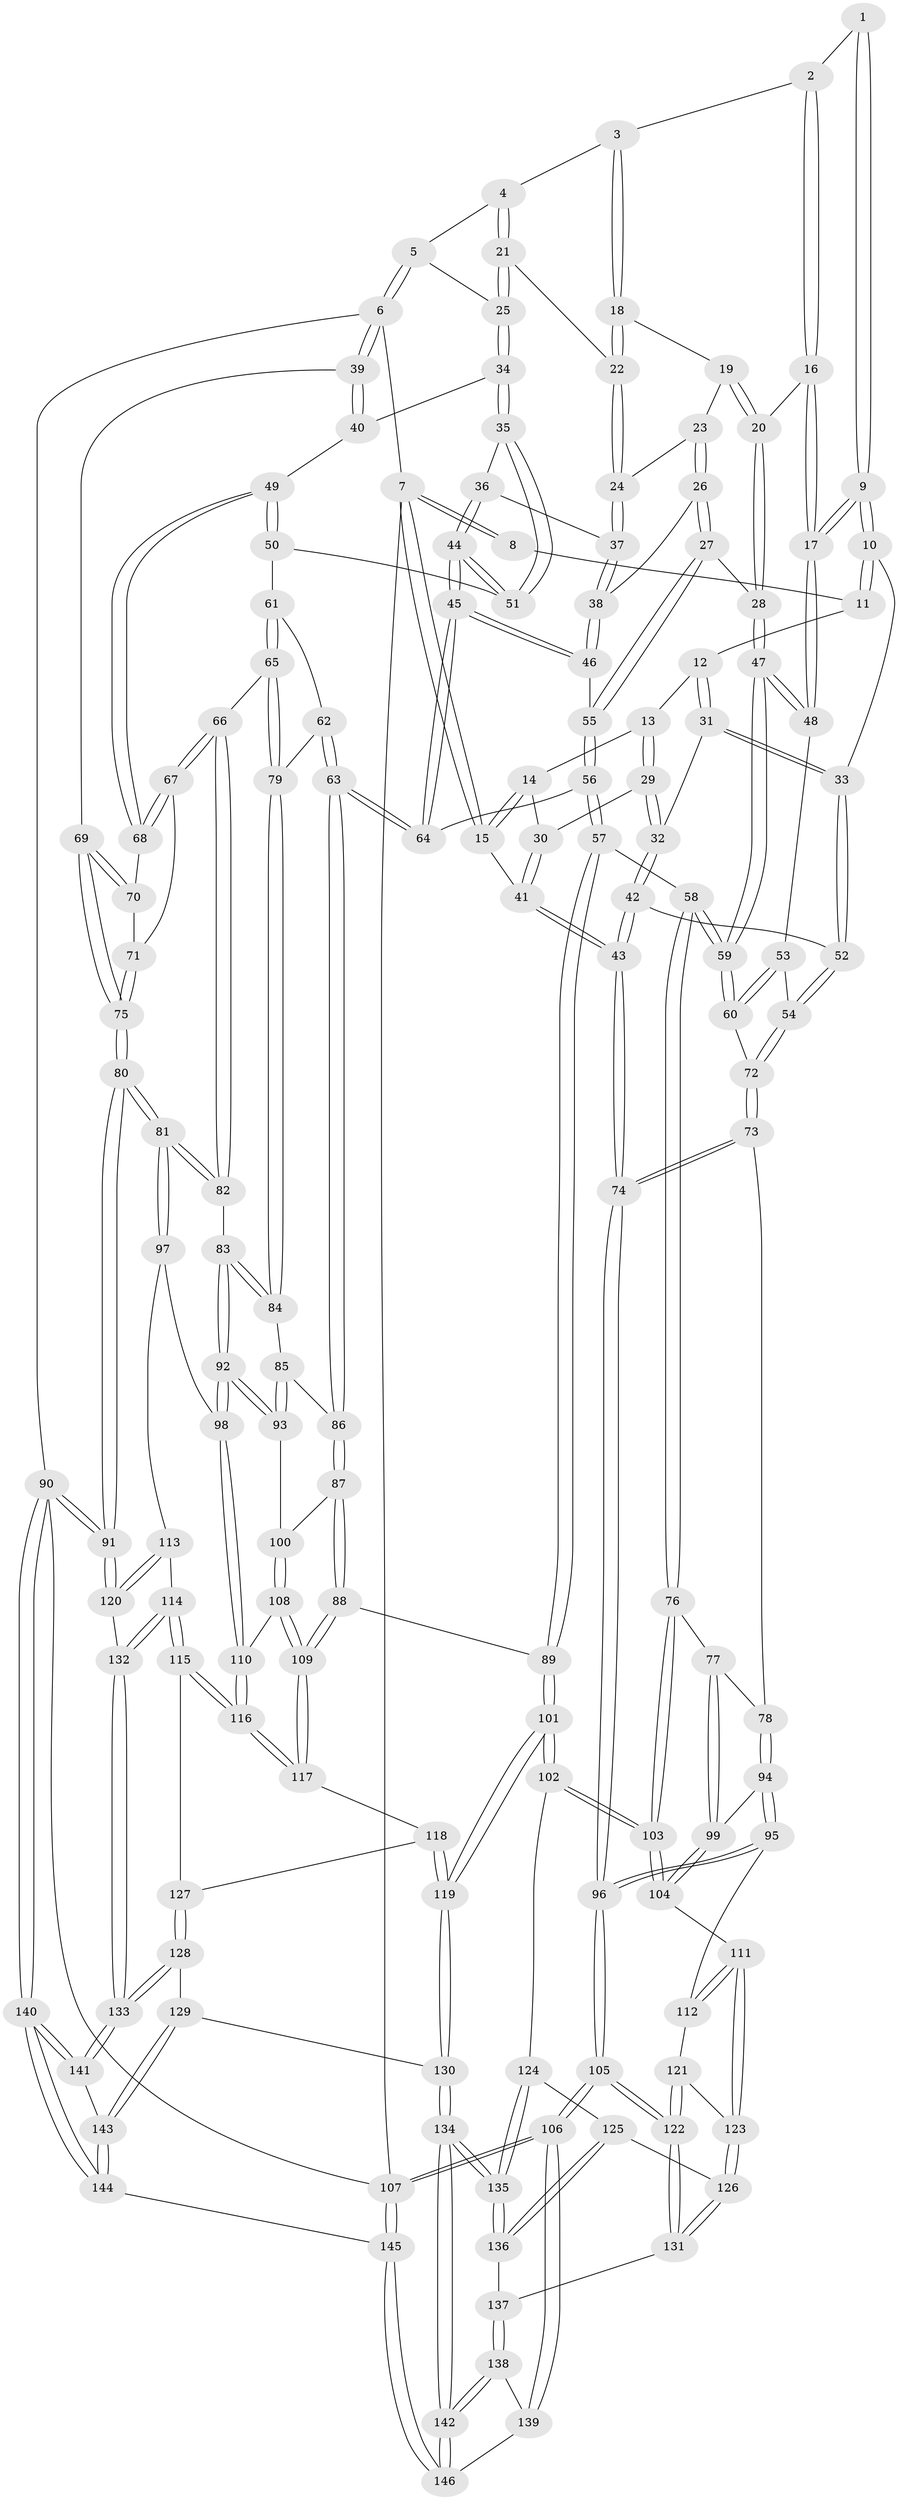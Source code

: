 // Generated by graph-tools (version 1.1) at 2025/11/02/27/25 16:11:57]
// undirected, 146 vertices, 362 edges
graph export_dot {
graph [start="1"]
  node [color=gray90,style=filled];
  1 [pos="+0.42592274669969793+0"];
  2 [pos="+0.4766290211590454+0"];
  3 [pos="+0.48478680340267033+0"];
  4 [pos="+0.8327452769630183+0"];
  5 [pos="+0.9728259000339382+0"];
  6 [pos="+1+0"];
  7 [pos="+0+0"];
  8 [pos="+0.17230676160662+0"];
  9 [pos="+0.2887420065177424+0.12442866010856735"];
  10 [pos="+0.2305969727025358+0.10403431762195273"];
  11 [pos="+0.18059860410953285+0"];
  12 [pos="+0.09581970909776195+0.07571582247219831"];
  13 [pos="+0.08828342984255838+0.07602888889676292"];
  14 [pos="+0.02432645883885791+0.040345762775568436"];
  15 [pos="+0+0"];
  16 [pos="+0.32559804333350834+0.12067338461767292"];
  17 [pos="+0.3069758011492226+0.13614980494662005"];
  18 [pos="+0.4990616805157646+0"];
  19 [pos="+0.4992061443734899+0"];
  20 [pos="+0.4473643379683969+0.044864959868591237"];
  21 [pos="+0.7067414226420266+0.05392344488586717"];
  22 [pos="+0.7000053959882632+0.06862817601091988"];
  23 [pos="+0.545697581863859+0.013538645421116359"];
  24 [pos="+0.6976645413755662+0.07651825868254285"];
  25 [pos="+0.8479929825427324+0.07748362869357808"];
  26 [pos="+0.5812646385252483+0.15005146891670346"];
  27 [pos="+0.5224241602178515+0.17356125310194603"];
  28 [pos="+0.4691552514776575+0.15167487314674707"];
  29 [pos="+0.053088652648294155+0.12947272426216305"];
  30 [pos="+0.02748412909994493+0.1293338010959181"];
  31 [pos="+0.18535092521904828+0.1287265903951283"];
  32 [pos="+0.07373966098543587+0.1530567775536908"];
  33 [pos="+0.18598213650048684+0.12890719817254628"];
  34 [pos="+0.842550929631299+0.11215800312844697"];
  35 [pos="+0.8128202238255564+0.14393846981357833"];
  36 [pos="+0.7145748875506663+0.1201762146348579"];
  37 [pos="+0.6961780176842942+0.10313456714305833"];
  38 [pos="+0.5823232810493364+0.15041075372439144"];
  39 [pos="+1+0"];
  40 [pos="+0.9506599347063863+0.15673883184685428"];
  41 [pos="+0+0.2703795765785072"];
  42 [pos="+0.05564283538042486+0.2388011035330904"];
  43 [pos="+0+0.30340345089596843"];
  44 [pos="+0.698786865320183+0.2913717890017113"];
  45 [pos="+0.6887557062493673+0.30421313793011984"];
  46 [pos="+0.620412485798492+0.21896359669507695"];
  47 [pos="+0.34729228199773243+0.19708555861667026"];
  48 [pos="+0.31938915026088566+0.15825032943331077"];
  49 [pos="+0.9154829079826551+0.24034477349296612"];
  50 [pos="+0.8397694826491691+0.2288624915448659"];
  51 [pos="+0.8180691641982305+0.21433178345033546"];
  52 [pos="+0.14615281098058666+0.2501092507956428"];
  53 [pos="+0.2573290183056095+0.2105235974411414"];
  54 [pos="+0.14625383210556436+0.25026961493363914"];
  55 [pos="+0.4893511146383021+0.30198772050923434"];
  56 [pos="+0.4775652372565007+0.332776914284284"];
  57 [pos="+0.4048900177695077+0.3812139289507209"];
  58 [pos="+0.39536406034819577+0.3795884781172834"];
  59 [pos="+0.358948327913171+0.3183012072277648"];
  60 [pos="+0.18451040156862908+0.28417306942812215"];
  61 [pos="+0.8400882278588446+0.27161831292680494"];
  62 [pos="+0.7878528934056311+0.33942973665987175"];
  63 [pos="+0.6885333355679208+0.33382707092247443"];
  64 [pos="+0.6857766927570855+0.3278816177011371"];
  65 [pos="+0.8697838053974218+0.35820841775864276"];
  66 [pos="+0.89634496652908+0.3535945718060731"];
  67 [pos="+0.9010890306034397+0.34631127426881886"];
  68 [pos="+0.9205915398269446+0.2481125391735566"];
  69 [pos="+1+0.14635697948370932"];
  70 [pos="+0.9379166722112806+0.2536242635824499"];
  71 [pos="+1+0.31552903366505114"];
  72 [pos="+0.16553100023331432+0.2828118973922195"];
  73 [pos="+0.13370320725991022+0.39630001934100395"];
  74 [pos="+0+0.39514408110342053"];
  75 [pos="+1+0.3807179894473485"];
  76 [pos="+0.35477646765361126+0.414462572262136"];
  77 [pos="+0.1716260680951579+0.4232212321807391"];
  78 [pos="+0.1470943974945152+0.4114234972079465"];
  79 [pos="+0.8655471631460033+0.3605048270227146"];
  80 [pos="+1+0.48377148769680306"];
  81 [pos="+1+0.4816880567740794"];
  82 [pos="+0.9664506478512467+0.4272331299181999"];
  83 [pos="+0.8935388453773065+0.46515959740336743"];
  84 [pos="+0.8414821038357153+0.4260006734071694"];
  85 [pos="+0.8398957252232049+0.42685343308303986"];
  86 [pos="+0.6920421739319934+0.4165447426443713"];
  87 [pos="+0.6825458381768398+0.45272433876296836"];
  88 [pos="+0.5551000968146982+0.5152122143200643"];
  89 [pos="+0.5036108332217965+0.49688760473548327"];
  90 [pos="+1+1"];
  91 [pos="+1+0.8605586228932798"];
  92 [pos="+0.8790891099425605+0.537822842814017"];
  93 [pos="+0.8163695837494716+0.495944409265855"];
  94 [pos="+0.0986783363141744+0.5319135604107941"];
  95 [pos="+0.07752383883230513+0.5483034847730097"];
  96 [pos="+0+0.42613139914051834"];
  97 [pos="+0.8860115990203703+0.5534678319786828"];
  98 [pos="+0.8846254066783763+0.5521661906476658"];
  99 [pos="+0.19886346299619018+0.5396357637072472"];
  100 [pos="+0.7259920311845359+0.5083044232064058"];
  101 [pos="+0.3927427204609779+0.6734358417007936"];
  102 [pos="+0.37444752989875946+0.6701561357495267"];
  103 [pos="+0.2882279842777649+0.5843615290618843"];
  104 [pos="+0.2435745578831521+0.5906196058843304"];
  105 [pos="+0+0.98527056117187"];
  106 [pos="+0+1"];
  107 [pos="+0+1"];
  108 [pos="+0.7399843276205622+0.5734091630879308"];
  109 [pos="+0.5853270608659502+0.6131217121014394"];
  110 [pos="+0.7466510098727899+0.5850400469144911"];
  111 [pos="+0.23805826976443833+0.5954967516891064"];
  112 [pos="+0.09132561492293788+0.5977130466446104"];
  113 [pos="+0.8889679247641975+0.5876593395901695"];
  114 [pos="+0.7832162847601727+0.6996402943311262"];
  115 [pos="+0.7582085019923649+0.6745409859316421"];
  116 [pos="+0.7558608912905415+0.6703727325410261"];
  117 [pos="+0.5856965839964717+0.641610360689881"];
  118 [pos="+0.5851799915686084+0.6427024996852347"];
  119 [pos="+0.4834710665588083+0.7513191161158557"];
  120 [pos="+1+0.75982184251765"];
  121 [pos="+0.08165879099634696+0.6306844593175795"];
  122 [pos="+0+0.9087862413547808"];
  123 [pos="+0.18219961371061955+0.6969224476462786"];
  124 [pos="+0.34605646018171116+0.6991124601220139"];
  125 [pos="+0.2590960512052336+0.7406844959720283"];
  126 [pos="+0.1814867049319925+0.7315135293132314"];
  127 [pos="+0.6504453342730071+0.7283623836928614"];
  128 [pos="+0.6313323522631236+0.8130106164375737"];
  129 [pos="+0.520475081299816+0.8239603904138795"];
  130 [pos="+0.49174328477610013+0.7874963007184945"];
  131 [pos="+0.1551659623451974+0.7692761405492975"];
  132 [pos="+0.8030226089635483+0.7423890671593903"];
  133 [pos="+0.7437167126039036+0.8490891686393336"];
  134 [pos="+0.30910191897407185+0.8728438705216492"];
  135 [pos="+0.30291589155952964+0.8652733679461277"];
  136 [pos="+0.29821577299280455+0.8623327218366903"];
  137 [pos="+0.22125001778194553+0.8409309174747106"];
  138 [pos="+0.16597658732198797+0.9139378669344571"];
  139 [pos="+0.15948561289108348+0.920794703750253"];
  140 [pos="+0.8999926137751743+1"];
  141 [pos="+0.776630843349451+0.9868850843130413"];
  142 [pos="+0.3097417524464121+0.8905565864648348"];
  143 [pos="+0.5182938984660722+0.8941337941079942"];
  144 [pos="+0.4403120987751989+1"];
  145 [pos="+0.3749671130157697+1"];
  146 [pos="+0.31672990208376484+0.9630720159278102"];
  1 -- 2;
  1 -- 9;
  1 -- 9;
  2 -- 3;
  2 -- 16;
  2 -- 16;
  3 -- 4;
  3 -- 18;
  3 -- 18;
  4 -- 5;
  4 -- 21;
  4 -- 21;
  5 -- 6;
  5 -- 6;
  5 -- 25;
  6 -- 7;
  6 -- 39;
  6 -- 39;
  6 -- 90;
  7 -- 8;
  7 -- 8;
  7 -- 15;
  7 -- 15;
  7 -- 107;
  8 -- 11;
  9 -- 10;
  9 -- 10;
  9 -- 17;
  9 -- 17;
  10 -- 11;
  10 -- 11;
  10 -- 33;
  11 -- 12;
  12 -- 13;
  12 -- 31;
  12 -- 31;
  13 -- 14;
  13 -- 29;
  13 -- 29;
  14 -- 15;
  14 -- 15;
  14 -- 30;
  15 -- 41;
  16 -- 17;
  16 -- 17;
  16 -- 20;
  17 -- 48;
  17 -- 48;
  18 -- 19;
  18 -- 22;
  18 -- 22;
  19 -- 20;
  19 -- 20;
  19 -- 23;
  20 -- 28;
  20 -- 28;
  21 -- 22;
  21 -- 25;
  21 -- 25;
  22 -- 24;
  22 -- 24;
  23 -- 24;
  23 -- 26;
  23 -- 26;
  24 -- 37;
  24 -- 37;
  25 -- 34;
  25 -- 34;
  26 -- 27;
  26 -- 27;
  26 -- 38;
  27 -- 28;
  27 -- 55;
  27 -- 55;
  28 -- 47;
  28 -- 47;
  29 -- 30;
  29 -- 32;
  29 -- 32;
  30 -- 41;
  30 -- 41;
  31 -- 32;
  31 -- 33;
  31 -- 33;
  32 -- 42;
  32 -- 42;
  33 -- 52;
  33 -- 52;
  34 -- 35;
  34 -- 35;
  34 -- 40;
  35 -- 36;
  35 -- 51;
  35 -- 51;
  36 -- 37;
  36 -- 44;
  36 -- 44;
  37 -- 38;
  37 -- 38;
  38 -- 46;
  38 -- 46;
  39 -- 40;
  39 -- 40;
  39 -- 69;
  40 -- 49;
  41 -- 43;
  41 -- 43;
  42 -- 43;
  42 -- 43;
  42 -- 52;
  43 -- 74;
  43 -- 74;
  44 -- 45;
  44 -- 45;
  44 -- 51;
  44 -- 51;
  45 -- 46;
  45 -- 46;
  45 -- 64;
  45 -- 64;
  46 -- 55;
  47 -- 48;
  47 -- 48;
  47 -- 59;
  47 -- 59;
  48 -- 53;
  49 -- 50;
  49 -- 50;
  49 -- 68;
  49 -- 68;
  50 -- 51;
  50 -- 61;
  52 -- 54;
  52 -- 54;
  53 -- 54;
  53 -- 60;
  53 -- 60;
  54 -- 72;
  54 -- 72;
  55 -- 56;
  55 -- 56;
  56 -- 57;
  56 -- 57;
  56 -- 64;
  57 -- 58;
  57 -- 89;
  57 -- 89;
  58 -- 59;
  58 -- 59;
  58 -- 76;
  58 -- 76;
  59 -- 60;
  59 -- 60;
  60 -- 72;
  61 -- 62;
  61 -- 65;
  61 -- 65;
  62 -- 63;
  62 -- 63;
  62 -- 79;
  63 -- 64;
  63 -- 64;
  63 -- 86;
  63 -- 86;
  65 -- 66;
  65 -- 79;
  65 -- 79;
  66 -- 67;
  66 -- 67;
  66 -- 82;
  66 -- 82;
  67 -- 68;
  67 -- 68;
  67 -- 71;
  68 -- 70;
  69 -- 70;
  69 -- 70;
  69 -- 75;
  69 -- 75;
  70 -- 71;
  71 -- 75;
  71 -- 75;
  72 -- 73;
  72 -- 73;
  73 -- 74;
  73 -- 74;
  73 -- 78;
  74 -- 96;
  74 -- 96;
  75 -- 80;
  75 -- 80;
  76 -- 77;
  76 -- 103;
  76 -- 103;
  77 -- 78;
  77 -- 99;
  77 -- 99;
  78 -- 94;
  78 -- 94;
  79 -- 84;
  79 -- 84;
  80 -- 81;
  80 -- 81;
  80 -- 91;
  80 -- 91;
  81 -- 82;
  81 -- 82;
  81 -- 97;
  81 -- 97;
  82 -- 83;
  83 -- 84;
  83 -- 84;
  83 -- 92;
  83 -- 92;
  84 -- 85;
  85 -- 86;
  85 -- 93;
  85 -- 93;
  86 -- 87;
  86 -- 87;
  87 -- 88;
  87 -- 88;
  87 -- 100;
  88 -- 89;
  88 -- 109;
  88 -- 109;
  89 -- 101;
  89 -- 101;
  90 -- 91;
  90 -- 91;
  90 -- 140;
  90 -- 140;
  90 -- 107;
  91 -- 120;
  91 -- 120;
  92 -- 93;
  92 -- 93;
  92 -- 98;
  92 -- 98;
  93 -- 100;
  94 -- 95;
  94 -- 95;
  94 -- 99;
  95 -- 96;
  95 -- 96;
  95 -- 112;
  96 -- 105;
  96 -- 105;
  97 -- 98;
  97 -- 113;
  98 -- 110;
  98 -- 110;
  99 -- 104;
  99 -- 104;
  100 -- 108;
  100 -- 108;
  101 -- 102;
  101 -- 102;
  101 -- 119;
  101 -- 119;
  102 -- 103;
  102 -- 103;
  102 -- 124;
  103 -- 104;
  103 -- 104;
  104 -- 111;
  105 -- 106;
  105 -- 106;
  105 -- 122;
  105 -- 122;
  106 -- 107;
  106 -- 107;
  106 -- 139;
  106 -- 139;
  107 -- 145;
  107 -- 145;
  108 -- 109;
  108 -- 109;
  108 -- 110;
  109 -- 117;
  109 -- 117;
  110 -- 116;
  110 -- 116;
  111 -- 112;
  111 -- 112;
  111 -- 123;
  111 -- 123;
  112 -- 121;
  113 -- 114;
  113 -- 120;
  113 -- 120;
  114 -- 115;
  114 -- 115;
  114 -- 132;
  114 -- 132;
  115 -- 116;
  115 -- 116;
  115 -- 127;
  116 -- 117;
  116 -- 117;
  117 -- 118;
  118 -- 119;
  118 -- 119;
  118 -- 127;
  119 -- 130;
  119 -- 130;
  120 -- 132;
  121 -- 122;
  121 -- 122;
  121 -- 123;
  122 -- 131;
  122 -- 131;
  123 -- 126;
  123 -- 126;
  124 -- 125;
  124 -- 135;
  124 -- 135;
  125 -- 126;
  125 -- 136;
  125 -- 136;
  126 -- 131;
  126 -- 131;
  127 -- 128;
  127 -- 128;
  128 -- 129;
  128 -- 133;
  128 -- 133;
  129 -- 130;
  129 -- 143;
  129 -- 143;
  130 -- 134;
  130 -- 134;
  131 -- 137;
  132 -- 133;
  132 -- 133;
  133 -- 141;
  133 -- 141;
  134 -- 135;
  134 -- 135;
  134 -- 142;
  134 -- 142;
  135 -- 136;
  135 -- 136;
  136 -- 137;
  137 -- 138;
  137 -- 138;
  138 -- 139;
  138 -- 142;
  138 -- 142;
  139 -- 146;
  140 -- 141;
  140 -- 141;
  140 -- 144;
  140 -- 144;
  141 -- 143;
  142 -- 146;
  142 -- 146;
  143 -- 144;
  143 -- 144;
  144 -- 145;
  145 -- 146;
  145 -- 146;
}
